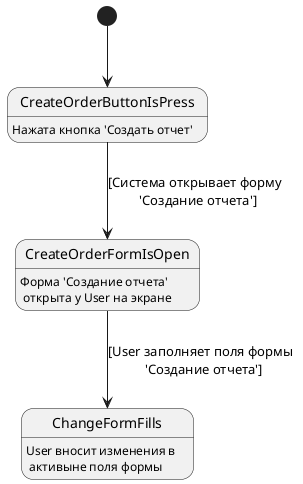 @startuml
[*] --> CreateOrderButtonIsPress
CreateOrderButtonIsPress --> CreateOrderFormIsOpen: [Система открывает форму \n 'Создание отчета']
CreateOrderFormIsOpen --> ChangeFormFills:[User заполняет поля формы \n 'Создание отчета']





CreateOrderButtonIsPress: Нажата кнопка 'Создать отчет'
CreateOrderFormIsOpen: Форма 'Создание отчета' \n открыта у User на экране
ChangeFormFills: User вносит изменения в \n активыне поля формы
@enduml